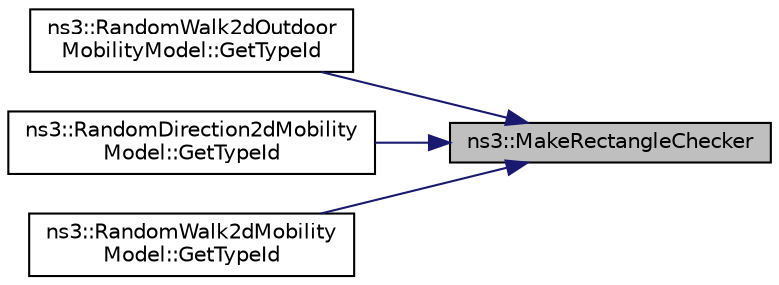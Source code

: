 digraph "ns3::MakeRectangleChecker"
{
 // LATEX_PDF_SIZE
  edge [fontname="Helvetica",fontsize="10",labelfontname="Helvetica",labelfontsize="10"];
  node [fontname="Helvetica",fontsize="10",shape=record];
  rankdir="RL";
  Node1 [label="ns3::MakeRectangleChecker",height=0.2,width=0.4,color="black", fillcolor="grey75", style="filled", fontcolor="black",tooltip=" "];
  Node1 -> Node2 [dir="back",color="midnightblue",fontsize="10",style="solid",fontname="Helvetica"];
  Node2 [label="ns3::RandomWalk2dOutdoor\lMobilityModel::GetTypeId",height=0.2,width=0.4,color="black", fillcolor="white", style="filled",URL="$classns3_1_1_random_walk2d_outdoor_mobility_model.html#aed09a47e52c999068d3c7bc5cb883ff8",tooltip="Register this type with the TypeId system."];
  Node1 -> Node3 [dir="back",color="midnightblue",fontsize="10",style="solid",fontname="Helvetica"];
  Node3 [label="ns3::RandomDirection2dMobility\lModel::GetTypeId",height=0.2,width=0.4,color="black", fillcolor="white", style="filled",URL="$classns3_1_1_random_direction2d_mobility_model.html#a10083abdaa3adc17057326c4dca3b77c",tooltip="Register this type with the TypeId system."];
  Node1 -> Node4 [dir="back",color="midnightblue",fontsize="10",style="solid",fontname="Helvetica"];
  Node4 [label="ns3::RandomWalk2dMobility\lModel::GetTypeId",height=0.2,width=0.4,color="black", fillcolor="white", style="filled",URL="$classns3_1_1_random_walk2d_mobility_model.html#a0f49061035f5d35202a72955f38c381c",tooltip="Register this type with the TypeId system."];
}
